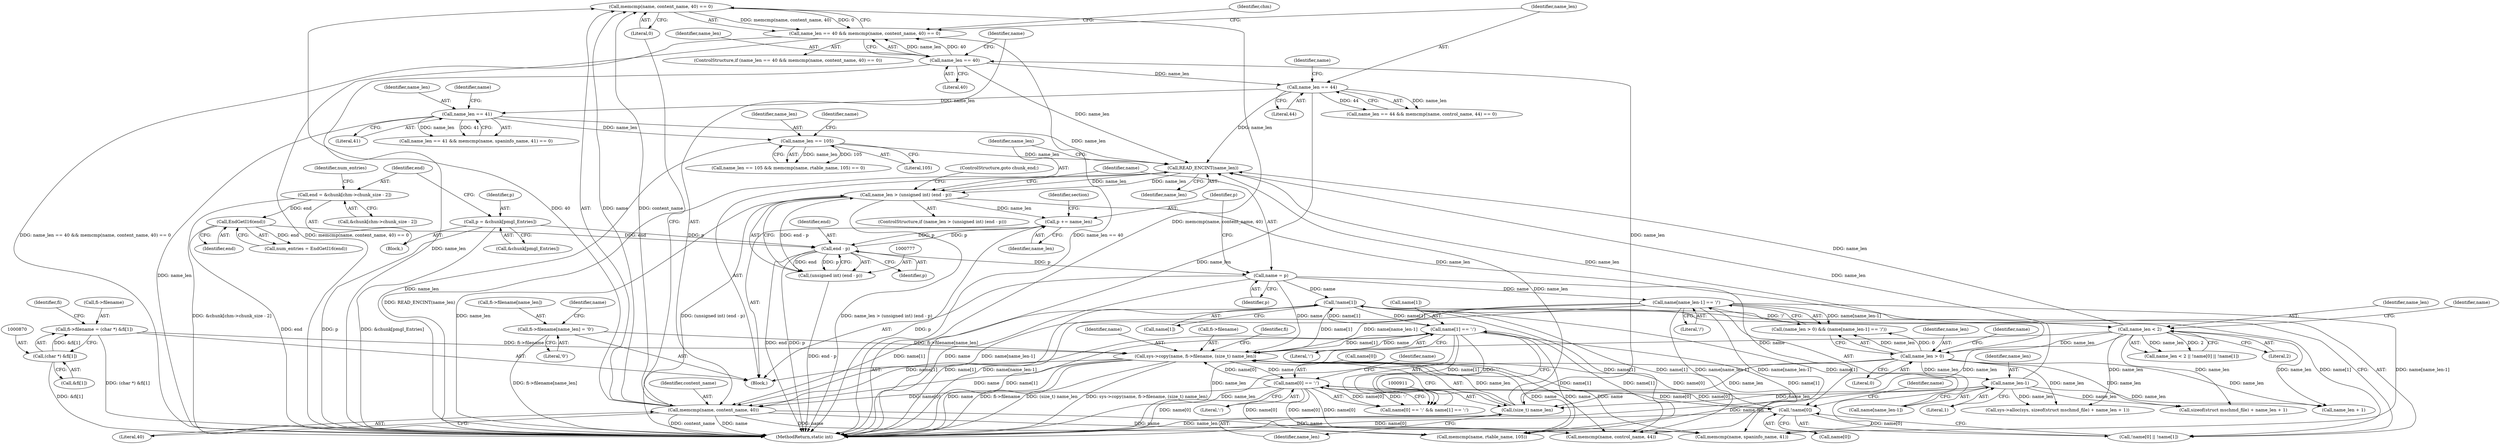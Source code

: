 digraph "0_libmspack_2f084136cfe0d05e5bf5703f3e83c6d955234b4d@API" {
"1000938" [label="(Call,memcmp(name, content_name, 40) == 0)"];
"1000939" [label="(Call,memcmp(name, content_name, 40))"];
"1000804" [label="(Call,!name[1])"];
"1000782" [label="(Call,name = p)"];
"1000778" [label="(Call,end - p)"];
"1000765" [label="(Call,EndGetI16(end))"];
"1000753" [label="(Call,end = &chunk[chm->chunk_size - 2])"];
"1000747" [label="(Call,p = &chunk[pmgl_Entries])"];
"1000785" [label="(Call,p += name_len)"];
"1000774" [label="(Call,name_len > (unsigned int) (end - p))"];
"1000771" [label="(Call,READ_ENCINT(name_len))"];
"1000995" [label="(Call,name_len == 105)"];
"1000975" [label="(Call,name_len == 41)"];
"1000955" [label="(Call,name_len == 44)"];
"1000935" [label="(Call,name_len == 40)"];
"1000910" [label="(Call,(size_t) name_len)"];
"1000826" [label="(Call,name_len-1)"];
"1000820" [label="(Call,name_len > 0)"];
"1000796" [label="(Call,name_len < 2)"];
"1000776" [label="(Call,(unsigned int) (end - p))"];
"1000927" [label="(Call,name[1] == ':')"];
"1000905" [label="(Call,sys->copy(name, fi->filename, (size_t) name_len))"];
"1000823" [label="(Call,name[name_len-1] == '/')"];
"1000922" [label="(Call,name[0] == ':')"];
"1000800" [label="(Call,!name[0])"];
"1000865" [label="(Call,fi->filename = (char *) &fi[1])"];
"1000869" [label="(Call,(char *) &fi[1])"];
"1000913" [label="(Call,fi->filename[name_len] = '\0')"];
"1000934" [label="(Call,name_len == 40 && memcmp(name, content_name, 40) == 0)"];
"1000784" [label="(Identifier,p)"];
"1000786" [label="(Identifier,p)"];
"1000927" [label="(Call,name[1] == ':')"];
"1000912" [label="(Identifier,name_len)"];
"1000956" [label="(Identifier,name_len)"];
"1000764" [label="(Identifier,num_entries)"];
"1000994" [label="(Call,name_len == 105 && memcmp(name, rtable_name, 105) == 0)"];
"1000980" [label="(Identifier,name)"];
"1000869" [label="(Call,(char *) &fi[1])"];
"1000801" [label="(Call,name[0])"];
"1000941" [label="(Identifier,content_name)"];
"1000797" [label="(Identifier,name_len)"];
"1000821" [label="(Identifier,name_len)"];
"1000934" [label="(Call,name_len == 40 && memcmp(name, content_name, 40) == 0)"];
"1000782" [label="(Call,name = p)"];
"1000825" [label="(Identifier,name)"];
"1000753" [label="(Call,end = &chunk[chm->chunk_size - 2])"];
"1000820" [label="(Call,name_len > 0)"];
"1000800" [label="(Call,!name[0])"];
"1000916" [label="(Identifier,fi)"];
"1000933" [label="(ControlStructure,if (name_len == 40 && memcmp(name, content_name, 40) == 0))"];
"1000819" [label="(Call,(name_len > 0) && (name[name_len-1] == '/'))"];
"1000935" [label="(Call,name_len == 40)"];
"1000942" [label="(Literal,40)"];
"1000871" [label="(Call,&fi[1])"];
"1000955" [label="(Call,name_len == 44)"];
"1000789" [label="(Identifier,section)"];
"1000806" [label="(Identifier,name)"];
"1000804" [label="(Call,!name[1])"];
"1000937" [label="(Literal,40)"];
"1000938" [label="(Call,memcmp(name, content_name, 40) == 0)"];
"1000773" [label="(ControlStructure,if (name_len > (unsigned int) (end - p)))"];
"1000954" [label="(Call,name_len == 44 && memcmp(name, control_name, 44) == 0)"];
"1000780" [label="(Identifier,p)"];
"1000802" [label="(Identifier,name)"];
"1000852" [label="(Call,name_len + 1)"];
"1000754" [label="(Identifier,end)"];
"1000826" [label="(Call,name_len-1)"];
"1000828" [label="(Literal,1)"];
"1000775" [label="(Identifier,name_len)"];
"1000957" [label="(Literal,44)"];
"1000939" [label="(Call,memcmp(name, content_name, 40))"];
"1000906" [label="(Identifier,name)"];
"1000778" [label="(Call,end - p)"];
"1000795" [label="(Call,name_len < 2 || !name[0] || !name[1])"];
"1000776" [label="(Call,(unsigned int) (end - p))"];
"1000940" [label="(Identifier,name)"];
"1000877" [label="(Identifier,fi)"];
"1000798" [label="(Literal,2)"];
"1000865" [label="(Call,fi->filename = (char *) &fi[1])"];
"1000979" [label="(Call,memcmp(name, spaninfo_name, 41))"];
"1000974" [label="(Call,name_len == 41 && memcmp(name, spaninfo_name, 41) == 0)"];
"1000977" [label="(Literal,41)"];
"1001000" [label="(Identifier,name)"];
"1000905" [label="(Call,sys->copy(name, fi->filename, (size_t) name_len))"];
"1000926" [label="(Literal,':')"];
"1000929" [label="(Identifier,name)"];
"1000928" [label="(Call,name[1])"];
"1000805" [label="(Call,name[1])"];
"1000822" [label="(Literal,0)"];
"1000999" [label="(Call,memcmp(name, rtable_name, 105))"];
"1000796" [label="(Call,name_len < 2)"];
"1000975" [label="(Call,name_len == 41)"];
"1000959" [label="(Call,memcmp(name, control_name, 44))"];
"1000914" [label="(Call,fi->filename[name_len])"];
"1000763" [label="(Call,num_entries = EndGetI16(end))"];
"1000943" [label="(Literal,0)"];
"1000919" [label="(Literal,'\0')"];
"1000907" [label="(Call,fi->filename)"];
"1000924" [label="(Identifier,name)"];
"1000997" [label="(Literal,105)"];
"1000921" [label="(Call,name[0] == ':' && name[1] == ':')"];
"1000960" [label="(Identifier,name)"];
"1000772" [label="(Identifier,name_len)"];
"1000765" [label="(Call,EndGetI16(end))"];
"1000770" [label="(Block,)"];
"1000913" [label="(Call,fi->filename[name_len] = '\0')"];
"1000847" [label="(Call,sys->alloc(sys, sizeof(struct mschmd_file) + name_len + 1))"];
"1000799" [label="(Call,!name[0] || !name[1])"];
"1000824" [label="(Call,name[name_len-1])"];
"1000827" [label="(Identifier,name_len)"];
"1000755" [label="(Call,&chunk[chm->chunk_size - 2])"];
"1000948" [label="(Identifier,chm)"];
"1000749" [label="(Call,&chunk[pmgl_Entries])"];
"1000687" [label="(Block,)"];
"1000936" [label="(Identifier,name_len)"];
"1000922" [label="(Call,name[0] == ':')"];
"1000783" [label="(Identifier,name)"];
"1000995" [label="(Call,name_len == 105)"];
"1000747" [label="(Call,p = &chunk[pmgl_Entries])"];
"1000787" [label="(Identifier,name_len)"];
"1000771" [label="(Call,READ_ENCINT(name_len))"];
"1000996" [label="(Identifier,name_len)"];
"1000781" [label="(ControlStructure,goto chunk_end;)"];
"1000823" [label="(Call,name[name_len-1] == '/')"];
"1000976" [label="(Identifier,name_len)"];
"1000849" [label="(Call,sizeof(struct mschmd_file) + name_len + 1)"];
"1000748" [label="(Identifier,p)"];
"1000866" [label="(Call,fi->filename)"];
"1000774" [label="(Call,name_len > (unsigned int) (end - p))"];
"1001059" [label="(MethodReturn,static int)"];
"1000931" [label="(Literal,':')"];
"1000829" [label="(Literal,'/')"];
"1000779" [label="(Identifier,end)"];
"1000923" [label="(Call,name[0])"];
"1000910" [label="(Call,(size_t) name_len)"];
"1000785" [label="(Call,p += name_len)"];
"1000766" [label="(Identifier,end)"];
"1000938" -> "1000934"  [label="AST: "];
"1000938" -> "1000943"  [label="CFG: "];
"1000939" -> "1000938"  [label="AST: "];
"1000943" -> "1000938"  [label="AST: "];
"1000934" -> "1000938"  [label="CFG: "];
"1000938" -> "1001059"  [label="DDG: memcmp(name, content_name, 40)"];
"1000938" -> "1000934"  [label="DDG: memcmp(name, content_name, 40)"];
"1000938" -> "1000934"  [label="DDG: 0"];
"1000939" -> "1000938"  [label="DDG: name"];
"1000939" -> "1000938"  [label="DDG: content_name"];
"1000939" -> "1000938"  [label="DDG: 40"];
"1000939" -> "1000942"  [label="CFG: "];
"1000940" -> "1000939"  [label="AST: "];
"1000941" -> "1000939"  [label="AST: "];
"1000942" -> "1000939"  [label="AST: "];
"1000943" -> "1000939"  [label="CFG: "];
"1000939" -> "1001059"  [label="DDG: content_name"];
"1000939" -> "1001059"  [label="DDG: name"];
"1000804" -> "1000939"  [label="DDG: name[1]"];
"1000922" -> "1000939"  [label="DDG: name[0]"];
"1000927" -> "1000939"  [label="DDG: name[1]"];
"1000823" -> "1000939"  [label="DDG: name[name_len-1]"];
"1000905" -> "1000939"  [label="DDG: name"];
"1000939" -> "1000959"  [label="DDG: name"];
"1000939" -> "1000979"  [label="DDG: name"];
"1000939" -> "1000999"  [label="DDG: name"];
"1000804" -> "1000799"  [label="AST: "];
"1000804" -> "1000805"  [label="CFG: "];
"1000805" -> "1000804"  [label="AST: "];
"1000799" -> "1000804"  [label="CFG: "];
"1000804" -> "1001059"  [label="DDG: name[1]"];
"1000804" -> "1000799"  [label="DDG: name[1]"];
"1000782" -> "1000804"  [label="DDG: name"];
"1000927" -> "1000804"  [label="DDG: name[1]"];
"1000804" -> "1000905"  [label="DDG: name[1]"];
"1000804" -> "1000927"  [label="DDG: name[1]"];
"1000804" -> "1000959"  [label="DDG: name[1]"];
"1000804" -> "1000979"  [label="DDG: name[1]"];
"1000804" -> "1000999"  [label="DDG: name[1]"];
"1000782" -> "1000770"  [label="AST: "];
"1000782" -> "1000784"  [label="CFG: "];
"1000783" -> "1000782"  [label="AST: "];
"1000784" -> "1000782"  [label="AST: "];
"1000786" -> "1000782"  [label="CFG: "];
"1000782" -> "1001059"  [label="DDG: name"];
"1000778" -> "1000782"  [label="DDG: p"];
"1000782" -> "1000800"  [label="DDG: name"];
"1000782" -> "1000823"  [label="DDG: name"];
"1000782" -> "1000905"  [label="DDG: name"];
"1000778" -> "1000776"  [label="AST: "];
"1000778" -> "1000780"  [label="CFG: "];
"1000779" -> "1000778"  [label="AST: "];
"1000780" -> "1000778"  [label="AST: "];
"1000776" -> "1000778"  [label="CFG: "];
"1000778" -> "1001059"  [label="DDG: p"];
"1000778" -> "1001059"  [label="DDG: end"];
"1000778" -> "1000776"  [label="DDG: end"];
"1000778" -> "1000776"  [label="DDG: p"];
"1000765" -> "1000778"  [label="DDG: end"];
"1000747" -> "1000778"  [label="DDG: p"];
"1000785" -> "1000778"  [label="DDG: p"];
"1000778" -> "1000785"  [label="DDG: p"];
"1000765" -> "1000763"  [label="AST: "];
"1000765" -> "1000766"  [label="CFG: "];
"1000766" -> "1000765"  [label="AST: "];
"1000763" -> "1000765"  [label="CFG: "];
"1000765" -> "1001059"  [label="DDG: end"];
"1000765" -> "1000763"  [label="DDG: end"];
"1000753" -> "1000765"  [label="DDG: end"];
"1000753" -> "1000687"  [label="AST: "];
"1000753" -> "1000755"  [label="CFG: "];
"1000754" -> "1000753"  [label="AST: "];
"1000755" -> "1000753"  [label="AST: "];
"1000764" -> "1000753"  [label="CFG: "];
"1000753" -> "1001059"  [label="DDG: &chunk[chm->chunk_size - 2]"];
"1000747" -> "1000687"  [label="AST: "];
"1000747" -> "1000749"  [label="CFG: "];
"1000748" -> "1000747"  [label="AST: "];
"1000749" -> "1000747"  [label="AST: "];
"1000754" -> "1000747"  [label="CFG: "];
"1000747" -> "1001059"  [label="DDG: p"];
"1000747" -> "1001059"  [label="DDG: &chunk[pmgl_Entries]"];
"1000785" -> "1000770"  [label="AST: "];
"1000785" -> "1000787"  [label="CFG: "];
"1000786" -> "1000785"  [label="AST: "];
"1000787" -> "1000785"  [label="AST: "];
"1000789" -> "1000785"  [label="CFG: "];
"1000785" -> "1001059"  [label="DDG: p"];
"1000774" -> "1000785"  [label="DDG: name_len"];
"1000774" -> "1000773"  [label="AST: "];
"1000774" -> "1000776"  [label="CFG: "];
"1000775" -> "1000774"  [label="AST: "];
"1000776" -> "1000774"  [label="AST: "];
"1000781" -> "1000774"  [label="CFG: "];
"1000783" -> "1000774"  [label="CFG: "];
"1000774" -> "1001059"  [label="DDG: (unsigned int) (end - p)"];
"1000774" -> "1001059"  [label="DDG: name_len > (unsigned int) (end - p)"];
"1000774" -> "1001059"  [label="DDG: name_len"];
"1000774" -> "1000771"  [label="DDG: name_len"];
"1000771" -> "1000774"  [label="DDG: name_len"];
"1000776" -> "1000774"  [label="DDG: end - p"];
"1000774" -> "1000796"  [label="DDG: name_len"];
"1000771" -> "1000770"  [label="AST: "];
"1000771" -> "1000772"  [label="CFG: "];
"1000772" -> "1000771"  [label="AST: "];
"1000775" -> "1000771"  [label="CFG: "];
"1000771" -> "1001059"  [label="DDG: READ_ENCINT(name_len)"];
"1000995" -> "1000771"  [label="DDG: name_len"];
"1000910" -> "1000771"  [label="DDG: name_len"];
"1000975" -> "1000771"  [label="DDG: name_len"];
"1000955" -> "1000771"  [label="DDG: name_len"];
"1000935" -> "1000771"  [label="DDG: name_len"];
"1000826" -> "1000771"  [label="DDG: name_len"];
"1000820" -> "1000771"  [label="DDG: name_len"];
"1000796" -> "1000771"  [label="DDG: name_len"];
"1000995" -> "1000994"  [label="AST: "];
"1000995" -> "1000997"  [label="CFG: "];
"1000996" -> "1000995"  [label="AST: "];
"1000997" -> "1000995"  [label="AST: "];
"1001000" -> "1000995"  [label="CFG: "];
"1000994" -> "1000995"  [label="CFG: "];
"1000995" -> "1001059"  [label="DDG: name_len"];
"1000995" -> "1000994"  [label="DDG: name_len"];
"1000995" -> "1000994"  [label="DDG: 105"];
"1000975" -> "1000995"  [label="DDG: name_len"];
"1000975" -> "1000974"  [label="AST: "];
"1000975" -> "1000977"  [label="CFG: "];
"1000976" -> "1000975"  [label="AST: "];
"1000977" -> "1000975"  [label="AST: "];
"1000980" -> "1000975"  [label="CFG: "];
"1000974" -> "1000975"  [label="CFG: "];
"1000975" -> "1001059"  [label="DDG: name_len"];
"1000975" -> "1000974"  [label="DDG: name_len"];
"1000975" -> "1000974"  [label="DDG: 41"];
"1000955" -> "1000975"  [label="DDG: name_len"];
"1000955" -> "1000954"  [label="AST: "];
"1000955" -> "1000957"  [label="CFG: "];
"1000956" -> "1000955"  [label="AST: "];
"1000957" -> "1000955"  [label="AST: "];
"1000960" -> "1000955"  [label="CFG: "];
"1000954" -> "1000955"  [label="CFG: "];
"1000955" -> "1001059"  [label="DDG: name_len"];
"1000955" -> "1000954"  [label="DDG: name_len"];
"1000955" -> "1000954"  [label="DDG: 44"];
"1000935" -> "1000955"  [label="DDG: name_len"];
"1000935" -> "1000934"  [label="AST: "];
"1000935" -> "1000937"  [label="CFG: "];
"1000936" -> "1000935"  [label="AST: "];
"1000937" -> "1000935"  [label="AST: "];
"1000940" -> "1000935"  [label="CFG: "];
"1000934" -> "1000935"  [label="CFG: "];
"1000935" -> "1001059"  [label="DDG: name_len"];
"1000935" -> "1000934"  [label="DDG: name_len"];
"1000935" -> "1000934"  [label="DDG: 40"];
"1000910" -> "1000935"  [label="DDG: name_len"];
"1000910" -> "1000905"  [label="AST: "];
"1000910" -> "1000912"  [label="CFG: "];
"1000911" -> "1000910"  [label="AST: "];
"1000912" -> "1000910"  [label="AST: "];
"1000905" -> "1000910"  [label="CFG: "];
"1000910" -> "1001059"  [label="DDG: name_len"];
"1000910" -> "1000905"  [label="DDG: name_len"];
"1000826" -> "1000910"  [label="DDG: name_len"];
"1000820" -> "1000910"  [label="DDG: name_len"];
"1000796" -> "1000910"  [label="DDG: name_len"];
"1000826" -> "1000824"  [label="AST: "];
"1000826" -> "1000828"  [label="CFG: "];
"1000827" -> "1000826"  [label="AST: "];
"1000828" -> "1000826"  [label="AST: "];
"1000824" -> "1000826"  [label="CFG: "];
"1000826" -> "1001059"  [label="DDG: name_len"];
"1000820" -> "1000826"  [label="DDG: name_len"];
"1000826" -> "1000847"  [label="DDG: name_len"];
"1000826" -> "1000849"  [label="DDG: name_len"];
"1000826" -> "1000852"  [label="DDG: name_len"];
"1000820" -> "1000819"  [label="AST: "];
"1000820" -> "1000822"  [label="CFG: "];
"1000821" -> "1000820"  [label="AST: "];
"1000822" -> "1000820"  [label="AST: "];
"1000825" -> "1000820"  [label="CFG: "];
"1000819" -> "1000820"  [label="CFG: "];
"1000820" -> "1001059"  [label="DDG: name_len"];
"1000820" -> "1000819"  [label="DDG: name_len"];
"1000820" -> "1000819"  [label="DDG: 0"];
"1000796" -> "1000820"  [label="DDG: name_len"];
"1000820" -> "1000847"  [label="DDG: name_len"];
"1000820" -> "1000849"  [label="DDG: name_len"];
"1000820" -> "1000852"  [label="DDG: name_len"];
"1000796" -> "1000795"  [label="AST: "];
"1000796" -> "1000798"  [label="CFG: "];
"1000797" -> "1000796"  [label="AST: "];
"1000798" -> "1000796"  [label="AST: "];
"1000802" -> "1000796"  [label="CFG: "];
"1000795" -> "1000796"  [label="CFG: "];
"1000796" -> "1001059"  [label="DDG: name_len"];
"1000796" -> "1000795"  [label="DDG: name_len"];
"1000796" -> "1000795"  [label="DDG: 2"];
"1000796" -> "1000847"  [label="DDG: name_len"];
"1000796" -> "1000849"  [label="DDG: name_len"];
"1000796" -> "1000852"  [label="DDG: name_len"];
"1000777" -> "1000776"  [label="AST: "];
"1000776" -> "1001059"  [label="DDG: end - p"];
"1000927" -> "1000921"  [label="AST: "];
"1000927" -> "1000931"  [label="CFG: "];
"1000928" -> "1000927"  [label="AST: "];
"1000931" -> "1000927"  [label="AST: "];
"1000921" -> "1000927"  [label="CFG: "];
"1000927" -> "1001059"  [label="DDG: name[1]"];
"1000927" -> "1000905"  [label="DDG: name[1]"];
"1000927" -> "1000921"  [label="DDG: name[1]"];
"1000927" -> "1000921"  [label="DDG: ':'"];
"1000905" -> "1000927"  [label="DDG: name"];
"1000927" -> "1000959"  [label="DDG: name[1]"];
"1000927" -> "1000979"  [label="DDG: name[1]"];
"1000927" -> "1000999"  [label="DDG: name[1]"];
"1000905" -> "1000770"  [label="AST: "];
"1000906" -> "1000905"  [label="AST: "];
"1000907" -> "1000905"  [label="AST: "];
"1000916" -> "1000905"  [label="CFG: "];
"1000905" -> "1001059"  [label="DDG: sys->copy(name, fi->filename, (size_t) name_len)"];
"1000905" -> "1001059"  [label="DDG: name"];
"1000905" -> "1001059"  [label="DDG: fi->filename"];
"1000905" -> "1001059"  [label="DDG: (size_t) name_len"];
"1000823" -> "1000905"  [label="DDG: name[name_len-1]"];
"1000922" -> "1000905"  [label="DDG: name[0]"];
"1000800" -> "1000905"  [label="DDG: name[0]"];
"1000865" -> "1000905"  [label="DDG: fi->filename"];
"1000913" -> "1000905"  [label="DDG: fi->filename[name_len]"];
"1000905" -> "1000922"  [label="DDG: name"];
"1000905" -> "1000959"  [label="DDG: name"];
"1000905" -> "1000979"  [label="DDG: name"];
"1000905" -> "1000999"  [label="DDG: name"];
"1000823" -> "1000819"  [label="AST: "];
"1000823" -> "1000829"  [label="CFG: "];
"1000824" -> "1000823"  [label="AST: "];
"1000829" -> "1000823"  [label="AST: "];
"1000819" -> "1000823"  [label="CFG: "];
"1000823" -> "1001059"  [label="DDG: name[name_len-1]"];
"1000823" -> "1000819"  [label="DDG: name[name_len-1]"];
"1000823" -> "1000819"  [label="DDG: '/'"];
"1000823" -> "1000959"  [label="DDG: name[name_len-1]"];
"1000823" -> "1000979"  [label="DDG: name[name_len-1]"];
"1000823" -> "1000999"  [label="DDG: name[name_len-1]"];
"1000922" -> "1000921"  [label="AST: "];
"1000922" -> "1000926"  [label="CFG: "];
"1000923" -> "1000922"  [label="AST: "];
"1000926" -> "1000922"  [label="AST: "];
"1000929" -> "1000922"  [label="CFG: "];
"1000921" -> "1000922"  [label="CFG: "];
"1000922" -> "1001059"  [label="DDG: name[0]"];
"1000922" -> "1000800"  [label="DDG: name[0]"];
"1000922" -> "1000921"  [label="DDG: name[0]"];
"1000922" -> "1000921"  [label="DDG: ':'"];
"1000800" -> "1000922"  [label="DDG: name[0]"];
"1000922" -> "1000959"  [label="DDG: name[0]"];
"1000922" -> "1000979"  [label="DDG: name[0]"];
"1000922" -> "1000999"  [label="DDG: name[0]"];
"1000800" -> "1000799"  [label="AST: "];
"1000800" -> "1000801"  [label="CFG: "];
"1000801" -> "1000800"  [label="AST: "];
"1000806" -> "1000800"  [label="CFG: "];
"1000799" -> "1000800"  [label="CFG: "];
"1000800" -> "1001059"  [label="DDG: name[0]"];
"1000800" -> "1000799"  [label="DDG: name[0]"];
"1000865" -> "1000770"  [label="AST: "];
"1000865" -> "1000869"  [label="CFG: "];
"1000866" -> "1000865"  [label="AST: "];
"1000869" -> "1000865"  [label="AST: "];
"1000877" -> "1000865"  [label="CFG: "];
"1000865" -> "1001059"  [label="DDG: (char *) &fi[1]"];
"1000869" -> "1000865"  [label="DDG: &fi[1]"];
"1000869" -> "1000871"  [label="CFG: "];
"1000870" -> "1000869"  [label="AST: "];
"1000871" -> "1000869"  [label="AST: "];
"1000869" -> "1001059"  [label="DDG: &fi[1]"];
"1000913" -> "1000770"  [label="AST: "];
"1000913" -> "1000919"  [label="CFG: "];
"1000914" -> "1000913"  [label="AST: "];
"1000919" -> "1000913"  [label="AST: "];
"1000924" -> "1000913"  [label="CFG: "];
"1000913" -> "1001059"  [label="DDG: fi->filename[name_len]"];
"1000934" -> "1000933"  [label="AST: "];
"1000948" -> "1000934"  [label="CFG: "];
"1000956" -> "1000934"  [label="CFG: "];
"1000934" -> "1001059"  [label="DDG: name_len == 40"];
"1000934" -> "1001059"  [label="DDG: name_len == 40 && memcmp(name, content_name, 40) == 0"];
"1000934" -> "1001059"  [label="DDG: memcmp(name, content_name, 40) == 0"];
}
